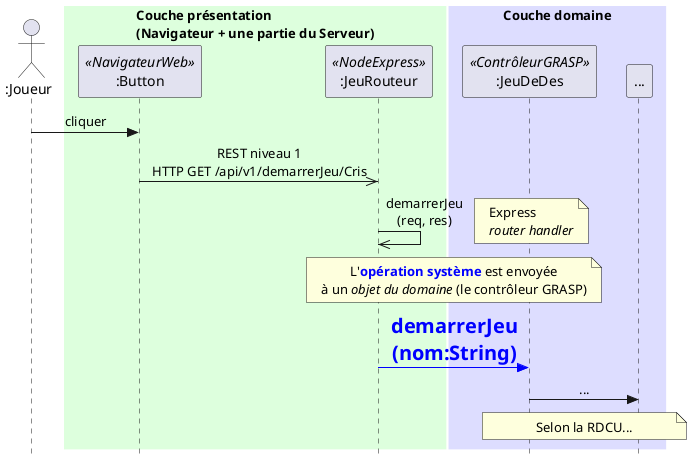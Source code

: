 @startuml RDCU
skinparam style strictuml
skinparam backgroundcolor transparent
skinparam SequenceBoxBorderColor transparent
skinparam participantpadding 10
'skinparam handwritten true
skinparam sequenceMessageAlign center
actor ":Joueur" as j
box "Couche présentation\n(Navigateur + une partie du Serveur)" #ddffdd
participant ":Button" as b <<NavigateurWeb>> 
participant ":JeuRouteur" as r <<NodeExpress>>
end box
box "Couche domaine" #ddddff
participant ":JeuDeDes" as c <<ContrôleurGRASP>>
participant "..." as s
end box
j -> b : cliquer
'note over r : Class du serveur web
b ->> r : REST niveau 1\nHTTP GET /api/v1/demarrerJeu/Cris
r ->> r : demarrerJeu\n(req, res)
note right
Express
//router handler//
end note
skinparam NoteTextAlignment center
note over r, c
L'<color blue>**opération système**</color> est envoyée
à un //objet du domaine// (le contrôleur GRASP)
end note
r -[#blue,bold]> c : <color blue><size 20>**demarrerJeu**\n<color blue><size 20>**(nom:String)**</color>
c -> s : ...
note over c, s : Selon la RDCU...
@enduml
